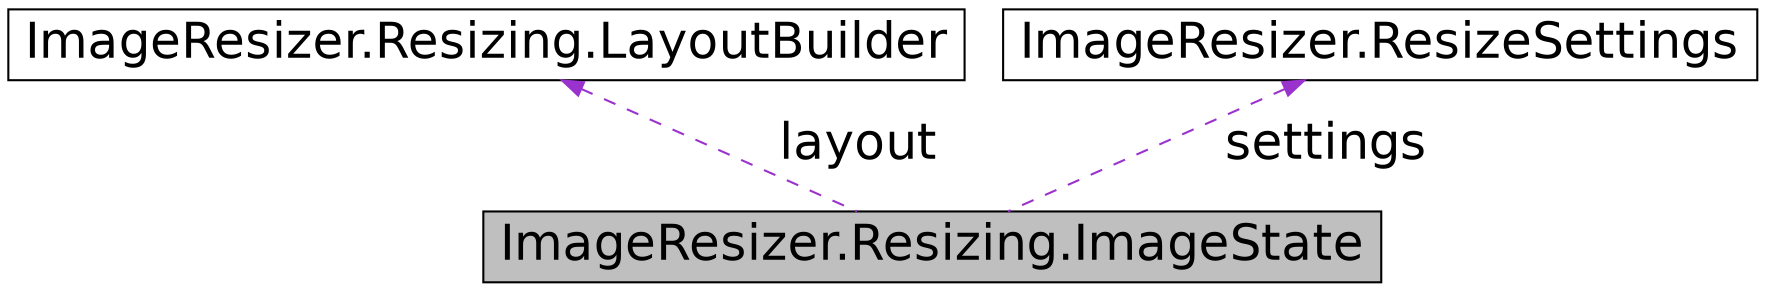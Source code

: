 digraph G
{
  edge [fontname="Helvetica",fontsize="24",labelfontname="Helvetica",labelfontsize="24"];
  node [fontname="Helvetica",fontsize="24",shape=record];
  Node1 [label="ImageResizer.Resizing.ImageState",height=0.2,width=0.4,color="black", fillcolor="grey75", style="filled" fontcolor="black"];
  Node2 -> Node1 [dir="back",color="darkorchid3",fontsize="24",style="dashed",label=" layout" ,fontname="Helvetica"];
  Node2 [label="ImageResizer.Resizing.LayoutBuilder",height=0.2,width=0.4,color="black", fillcolor="white", style="filled",URL="$class_image_resizer_1_1_resizing_1_1_layout_builder.html"];
  Node3 -> Node1 [dir="back",color="darkorchid3",fontsize="24",style="dashed",label=" settings" ,fontname="Helvetica"];
  Node3 [label="ImageResizer.ResizeSettings",height=0.2,width=0.4,color="black", fillcolor="white", style="filled",URL="$class_image_resizer_1_1_resize_settings.html",tooltip="Represents the settings which will be used to process the image. Extends NameValueCollection to provi..."];
}
